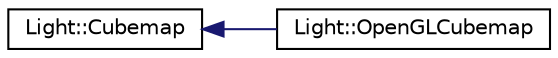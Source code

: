 digraph "Graphical Class Hierarchy"
{
 // LATEX_PDF_SIZE
  edge [fontname="Helvetica",fontsize="10",labelfontname="Helvetica",labelfontsize="10"];
  node [fontname="Helvetica",fontsize="10",shape=record];
  rankdir="LR";
  Node0 [label="Light::Cubemap",height=0.2,width=0.4,color="black", fillcolor="white", style="filled",URL="$classLight_1_1Cubemap.html",tooltip=" "];
  Node0 -> Node1 [dir="back",color="midnightblue",fontsize="10",style="solid",fontname="Helvetica"];
  Node1 [label="Light::OpenGLCubemap",height=0.2,width=0.4,color="black", fillcolor="white", style="filled",URL="$classLight_1_1OpenGLCubemap.html",tooltip=" "];
}
